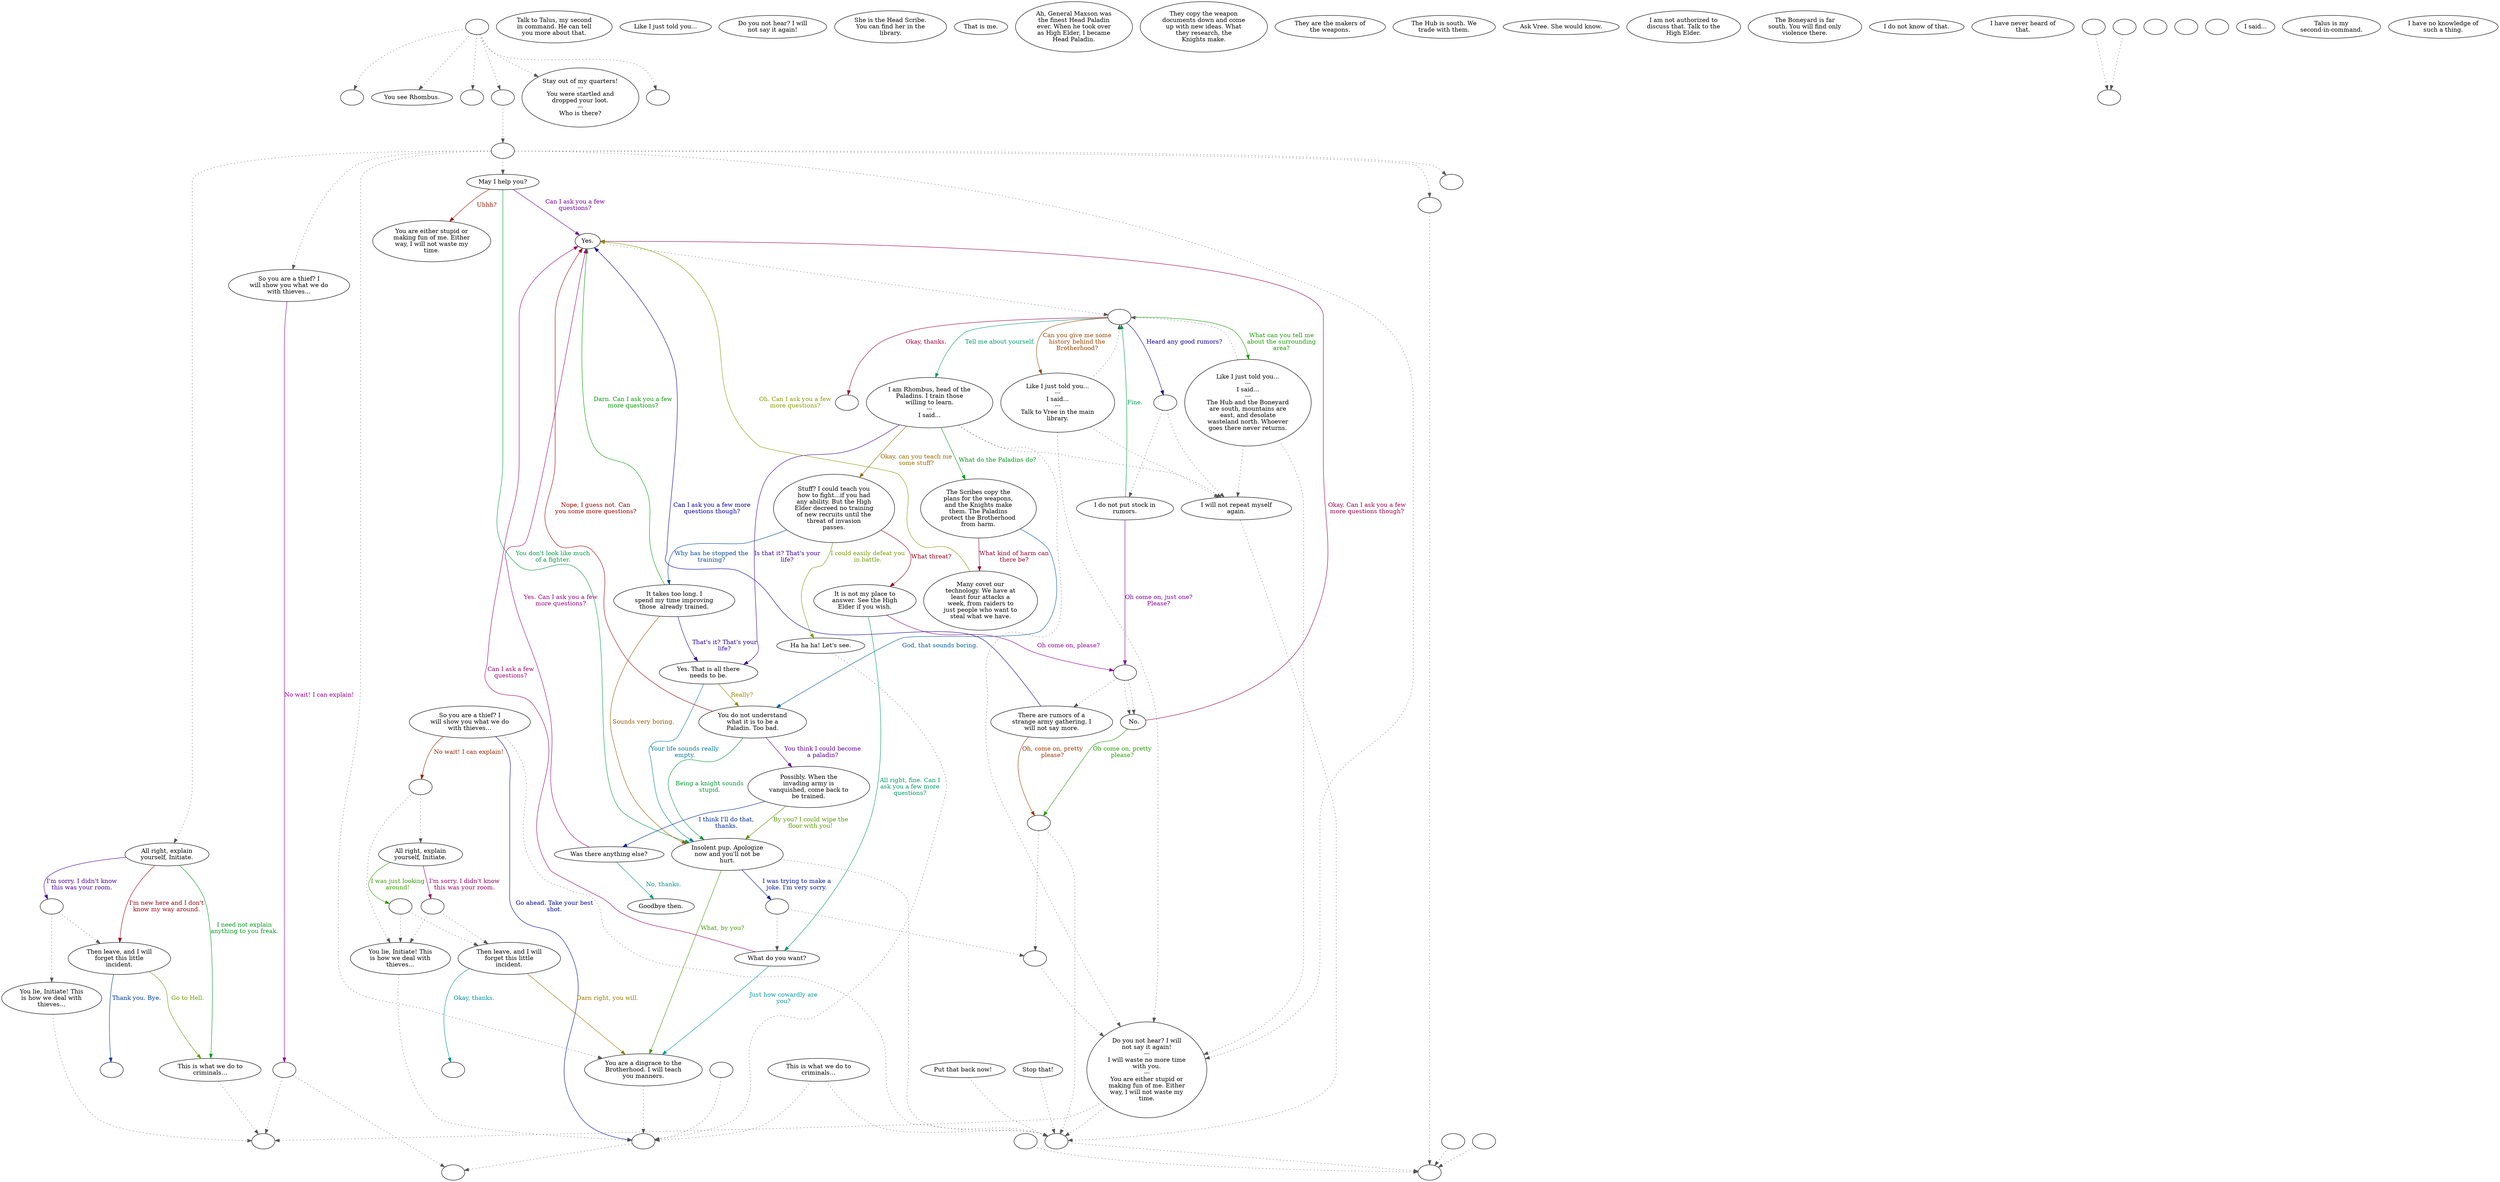 digraph RHOMBUS {
  "start" [style=filled       fillcolor="#FFFFFF"       color="#000000"]
  "start" -> "timeforwhat" [style=dotted color="#555555"]
  "start" -> "look_at_p_proc" [style=dotted color="#555555"]
  "start" -> "pickup_p_proc" [style=dotted color="#555555"]
  "start" -> "talk_p_proc" [style=dotted color="#555555"]
  "start" -> "critter_p_proc" [style=dotted color="#555555"]
  "start" -> "destroy_p_proc" [style=dotted color="#555555"]
  "start" [label=""]
  "do_dialogue" [style=filled       fillcolor="#FFFFFF"       color="#000000"]
  "do_dialogue" -> "get_reaction" [style=dotted color="#555555"]
  "do_dialogue" -> "rhombus51" [style=dotted color="#555555"]
  "do_dialogue" -> "rhombus55" [style=dotted color="#555555"]
  "do_dialogue" -> "anger" [style=dotted color="#555555"]
  "do_dialogue" -> "rhombus05" [style=dotted color="#555555"]
  "do_dialogue" -> "rhombus01" [style=dotted color="#555555"]
  "do_dialogue" -> "Remove_Player" [style=dotted color="#555555"]
  "do_dialogue" [label=""]
  "rhombus01" [style=filled       fillcolor="#FFFFFF"       color="#000000"]
  "rhombus01" [label="May I help you?"]
  "rhombus01" -> "rhombus02" [label="Can I ask you a few\nquestions?" color="#710099" fontcolor="#710099"]
  "rhombus01" -> "rhombus03" [label="You don't look like much\nof a fighter." color="#009944" fontcolor="#009944"]
  "rhombus01" -> "rhombus32" [label="Uhhh?" color="#991800" fontcolor="#991800"]
  "rhombus02" [style=filled       fillcolor="#FFFFFF"       color="#000000"]
  "rhombus02" -> "rhombus00" [style=dotted color="#555555"]
  "rhombus02" [label="Yes."]
  "rhombus03" [style=filled       fillcolor="#FFFFFF"       color="#000000"]
  "rhombus03" -> "DownReact" [style=dotted color="#555555"]
  "rhombus03" [label="Insolent pup. Apologize\nnow and you'll not be\nhurt."]
  "rhombus03" -> "rhombus03_01" [label="I was trying to make a\njoke. I'm very sorry." color="#001599" fontcolor="#001599"]
  "rhombus03" -> "rhombus05" [label="What, by you?" color="#429900" fontcolor="#429900"]
  "rhombus03_01" [style=filled       fillcolor="#FFFFFF"       color="#000000"]
  "rhombus03_01" -> "rhombus04" [style=dotted color="#555555"]
  "rhombus03_01" -> "rhombus06" [style=dotted color="#555555"]
  "rhombus03_01" [label=""]
  "rhombus04" [style=filled       fillcolor="#FFFFFF"       color="#000000"]
  "rhombus04" [label="What do you want?"]
  "rhombus04" -> "rhombus02" [label="Can I ask a few\nquestions?" color="#99006E" fontcolor="#99006E"]
  "rhombus04" -> "rhombus05" [label="Just how cowardly are\nyou?" color="#009997" fontcolor="#009997"]
  "rhombus05" [style=filled       fillcolor="#FFFFFF"       color="#000000"]
  "rhombus05" -> "rhombusx1" [style=dotted color="#555555"]
  "rhombus05" [label="You are a disgrace to the\nBrotherhood. I will teach\nyou manners."]
  "rhombus06" [style=filled       fillcolor="#FFFFFF"       color="#000000"]
  "rhombus06" -> "anger" [style=dotted color="#555555"]
  "rhombus06" [label=""]
  "rhombus06a" [style=filled       fillcolor="#FFFFFF"       color="#000000"]
  "rhombus06a" -> "DownReact" [style=dotted color="#555555"]
  "rhombus06a" -> "rhombus06" [style=dotted color="#555555"]
  "rhombus06a" [label=""]
  "rhombus07" [style=filled       fillcolor="#FFFFFF"       color="#000000"]
  "rhombus07" -> "anger" [style=dotted color="#555555"]
  "rhombus07" -> "annoyed" [style=dotted color="#555555"]
  "rhombus07" [label="I am Rhombus, head of the\nPaladins. I train those\nwilling to learn.\n---\nI said..."]
  "rhombus07" -> "rhombus08" [label="Okay, can you teach me\nsome stuff?" color="#996A00" fontcolor="#996A00"]
  "rhombus07" -> "rhombus12" [label="Is that it? That's your\nlife?" color="#3E0099" fontcolor="#3E0099"]
  "rhombus07" -> "rhombus19" [label="What do the Paladins do?" color="#009911" fontcolor="#009911"]
  "rhombus08" [style=filled       fillcolor="#FFFFFF"       color="#000000"]
  "rhombus08" [label="Stuff? I could teach you\nhow to fight...if you had\nany ability. But the High\nElder decreed no training\nof new recruits until the\nthreat of invasion\npasses."]
  "rhombus08" -> "rhombus09" [label="What threat?" color="#99001C" fontcolor="#99001C"]
  "rhombus08" -> "rhombus17" [label="Why has he stopped the\ntraining?" color="#004899" fontcolor="#004899"]
  "rhombus08" -> "rhombus18" [label="I could easily defeat you\nin battle." color="#759900" fontcolor="#759900"]
  "rhombus09" [style=filled       fillcolor="#FFFFFF"       color="#000000"]
  "rhombus09" [label="It is not my place to\nanswer. See the High\nElder if you wish."]
  "rhombus09" -> "rhombus09_1" [label="Oh come on, please?" color="#900099" fontcolor="#900099"]
  "rhombus09" -> "rhombus04" [label="All right, fine. Can I\nask you a few more\nquestions?" color="#009964" fontcolor="#009964"]
  "rhombus09_1" [style=filled       fillcolor="#FFFFFF"       color="#000000"]
  "rhombus09_1" -> "rhombus11" [style=dotted color="#555555"]
  "rhombus09_1" -> "rhombus10" [style=dotted color="#555555"]
  "rhombus09_1" -> "rhombus11" [style=dotted color="#555555"]
  "rhombus09_1" [label=""]
  "rhombus10" [style=filled       fillcolor="#FFFFFF"       color="#000000"]
  "rhombus10" [label="There are rumors of a\nstrange army gathering. I\nwill not say more."]
  "rhombus10" -> "rhombus06a" [label="Oh, come on, pretty\nplease?" color="#993700" fontcolor="#993700"]
  "rhombus10" -> "rhombus02" [label="Can I ask you a few more\nquestions though?" color="#0B0099" fontcolor="#0B0099"]
  "rhombus11" [style=filled       fillcolor="#FFFFFF"       color="#000000"]
  "rhombus11" [label=" No."]
  "rhombus11" -> "rhombus06a" [label="Oh come on, pretty\nplease?" color="#229900" fontcolor="#229900"]
  "rhombus11" -> "rhombus02" [label="Okay. Can I ask you a few\nmore questions though?" color="#99004F" fontcolor="#99004F"]
  "rhombus12" [style=filled       fillcolor="#FFFFFF"       color="#000000"]
  "rhombus12" [label="Yes. That is all there\nneeds to be."]
  "rhombus12" -> "rhombus03" [label="Your life sounds really\nempty." color="#007B99" fontcolor="#007B99"]
  "rhombus12" -> "rhombus13" [label="Really?" color="#998A00" fontcolor="#998A00"]
  "rhombus13" [style=filled       fillcolor="#FFFFFF"       color="#000000"]
  "rhombus13" [label="You do not understand\nwhat it is to be a\nPaladin. Too bad."]
  "rhombus13" -> "rhombus14" [label="You think I could become\na paladin?" color="#5D0099" fontcolor="#5D0099"]
  "rhombus13" -> "rhombus03" [label="Being a knight sounds\nstupid." color="#009931" fontcolor="#009931"]
  "rhombus13" -> "rhombus02" [label="Nope, I guess not. Can\nyou some more questions?" color="#990400" fontcolor="#990400"]
  "rhombus14" [style=filled       fillcolor="#FFFFFF"       color="#000000"]
  "rhombus14" [label="Possibly. When the\ninvading army is\nvanquished, come back to\nbe trained."]
  "rhombus14" -> "rhombus15" [label="I think I'll do that,\nthanks." color="#002999" fontcolor="#002999"]
  "rhombus14" -> "rhombus03" [label="By you? I could wipe the\nfloor with you!" color="#559900" fontcolor="#559900"]
  "rhombus15" [style=filled       fillcolor="#FFFFFF"       color="#000000"]
  "rhombus15" [label="Was there anything else?"]
  "rhombus15" -> "rhombus02" [label="Yes. Can I ask you a few\nmore questions?" color="#990082" fontcolor="#990082"]
  "rhombus15" -> "rhombus16" [label="No, thanks." color="#009983" fontcolor="#009983"]
  "rhombus16" [style=filled       fillcolor="#FFFFFF"       color="#000000"]
  "rhombus16" [label="Goodbye then."]
  "rhombus17" [style=filled       fillcolor="#FFFFFF"       color="#000000"]
  "rhombus17" [label="It takes too long. I\nspend my time improving\nthose  already trained."]
  "rhombus17" -> "rhombus03" [label="Sounds very boring." color="#995700" fontcolor="#995700"]
  "rhombus17" -> "rhombus12" [label="That's it? That's your\nlife?" color="#2A0099" fontcolor="#2A0099"]
  "rhombus17" -> "rhombus02" [label="Darn. Can I ask you a few\nmore questions?" color="#039900" fontcolor="#039900"]
  "rhombus18" [style=filled       fillcolor="#FFFFFF"       color="#000000"]
  "rhombus18" -> "rhombusx1" [style=dotted color="#555555"]
  "rhombus18" [label="Ha ha ha! Let's see."]
  "rhombus19" [style=filled       fillcolor="#FFFFFF"       color="#000000"]
  "rhombus19" [label="The Scribes copy the\nplans for the weapons,\nand the Knights make\nthem. The Paladins\nprotect the Brotherhood\nfrom harm."]
  "rhombus19" -> "rhombus20" [label="What kind of harm can\nthere be?" color="#99002F" fontcolor="#99002F"]
  "rhombus19" -> "rhombus13" [label="God, that sounds boring." color="#005C99" fontcolor="#005C99"]
  "rhombus20" [style=filled       fillcolor="#FFFFFF"       color="#000000"]
  "rhombus20" [label="Many covet our\ntechnology. We have at\nleast four attacks a\nweek, from raiders to\njust people who want to\nsteal what we have."]
  "rhombus20" -> "rhombus02" [label="Oh. Can I ask you a few\nmore questions?" color="#889900" fontcolor="#889900"]
  "rhombus21" [style=filled       fillcolor="#FFFFFF"       color="#000000"]
  "rhombus21" -> "anger" [style=dotted color="#555555"]
  "rhombus21" -> "annoyed" [style=dotted color="#555555"]
  "rhombus21" -> "rhombus00" [style=dotted color="#555555"]
  "rhombus21" [label="Like I just told you...\n---\nI said...\n---\nTalk to Vree in the main\nlibrary."]
  "rhombus22" [style=filled       fillcolor="#FFFFFF"       color="#000000"]
  "rhombus22" -> "rhombus22a" [style=dotted color="#555555"]
  "rhombus22" -> "annoyed" [style=dotted color="#555555"]
  "rhombus22" [label=""]
  "rhombus22a" [style=filled       fillcolor="#FFFFFF"       color="#000000"]
  "rhombus22a" [label="I do not put stock in\nrumors."]
  "rhombus22a" -> "rhombus09_1" [label="Oh come on, just one?\nPlease?" color="#7D0099" fontcolor="#7D0099"]
  "rhombus22a" -> "rhombus00" [label="Fine." color="#009950" fontcolor="#009950"]
  "rhombus23" [style=filled       fillcolor="#FFFFFF"       color="#000000"]
  "rhombus23" -> "anger" [style=dotted color="#555555"]
  "rhombus23" -> "annoyed" [style=dotted color="#555555"]
  "rhombus23" -> "rhombus00" [style=dotted color="#555555"]
  "rhombus23" [label="Like I just told you...\n---\nI said...\n---\nThe Hub and the Boneyard\nare south, mountains are\neast, and desolate\nwasteland north. Whoever\ngoes there never returns."]
  "rhombus24" [style=filled       fillcolor="#FFFFFF"       color="#000000"]
  "rhombus24" -> "DownReact" [style=dotted color="#555555"]
  "rhombus24" [label="Put that back now!"]
  "rhombus25" [style=filled       fillcolor="#FFFFFF"       color="#000000"]
  "rhombus25" -> "DownReact" [style=dotted color="#555555"]
  "rhombus25" -> "rhombusx1" [style=dotted color="#555555"]
  "rhombus25" [label="This is what we do to\ncriminals..."]
  "rhombus26" [style=filled       fillcolor="#FFFFFF"       color="#000000"]
  "rhombus26" -> "DownReact" [style=dotted color="#555555"]
  "rhombus26" [label="Stop that!"]
  "rhombus27" [style=filled       fillcolor="#FFFFFF"       color="#000000"]
  "rhombus27" -> "DownReact" [style=dotted color="#555555"]
  "rhombus27" [label="So you are a thief? I\nwill show you what we do\nwith thieves..."]
  "rhombus27" -> "rhombus27_1" [label="No wait! I can explain!" color="#992400" fontcolor="#992400"]
  "rhombus27" -> "rhombusx1" [label="Go ahead. Take your best\nshot." color="#000999" fontcolor="#000999"]
  "rhombus27_1" [style=filled       fillcolor="#FFFFFF"       color="#000000"]
  "rhombus27_1" -> "rhombus28" [style=dotted color="#555555"]
  "rhombus27_1" -> "rhombus30" [style=dotted color="#555555"]
  "rhombus27_1" [label=""]
  "rhombus28" [style=filled       fillcolor="#FFFFFF"       color="#000000"]
  "rhombus28" [label="All right, explain\nyourself, Initiate."]
  "rhombus28" -> "rhombus28_1" [label="I was just looking\naround!" color="#369900" fontcolor="#369900"]
  "rhombus28" -> "rhombus28_2" [label="I'm sorry. I didn't know\nthis was your room." color="#990062" fontcolor="#990062"]
  "rhombus28_1" [style=filled       fillcolor="#FFFFFF"       color="#000000"]
  "rhombus28_1" -> "rhombus29" [style=dotted color="#555555"]
  "rhombus28_1" -> "rhombus30" [style=dotted color="#555555"]
  "rhombus28_1" [label=""]
  "rhombus28_2" [style=filled       fillcolor="#FFFFFF"       color="#000000"]
  "rhombus28_2" -> "rhombus29" [style=dotted color="#555555"]
  "rhombus28_2" -> "rhombus30" [style=dotted color="#555555"]
  "rhombus28_2" [label=""]
  "rhombus29" [style=filled       fillcolor="#FFFFFF"       color="#000000"]
  "rhombus29" [label="Then leave, and I will\nforget this little\nincident."]
  "rhombus29" -> "rhombusx2" [label="Okay, thanks." color="#008F99" fontcolor="#008F99"]
  "rhombus29" -> "rhombus05" [label="Darn right, you will." color="#997600" fontcolor="#997600"]
  "rhombus30" [style=filled       fillcolor="#FFFFFF"       color="#000000"]
  "rhombus30" -> "rhombusx1" [style=dotted color="#555555"]
  "rhombus30" [label="You lie, Initiate! This\nis how we deal with\nthieves..."]
  "rhombus31" [style=filled       fillcolor="#FFFFFF"       color="#000000"]
  "rhombus31" -> "rhombusx1" [style=dotted color="#555555"]
  "rhombus31" [label=""]
  "rhombus32" [style=filled       fillcolor="#FFFFFF"       color="#000000"]
  "rhombus32" [label="You are either stupid or\nmaking fun of me. Either\nway, I will not waste my\ntime."]
  "rhombus33" [style=filled       fillcolor="#FFFFFF"       color="#000000"]
  "rhombus33" [label="Talk to Talus, my second\nin command. He can tell\nyou more about that."]
  "rhombus35" [style=filled       fillcolor="#FFFFFF"       color="#000000"]
  "rhombus35" [label="Like I just told you..."]
  "rhombus37" [style=filled       fillcolor="#FFFFFF"       color="#000000"]
  "rhombus37" [label="Do you not hear? I will\nnot say it again!"]
  "rhombus38" [style=filled       fillcolor="#FFFFFF"       color="#000000"]
  "rhombus38" [label="She is the Head Scribe.\nYou can find her in the\nlibrary."]
  "rhombus39" [style=filled       fillcolor="#FFFFFF"       color="#000000"]
  "rhombus39" [label="That is me."]
  "rhombus40" [style=filled       fillcolor="#FFFFFF"       color="#000000"]
  "rhombus40" [label="Ah, General Maxson was\nthe finest Head Paladin\never. When he took over\nas High Elder, I became\nHead Paladin."]
  "rhombus41" [style=filled       fillcolor="#FFFFFF"       color="#000000"]
  "rhombus41" [label="They copy the weapon\ndocuments down and come\nup with new ideas. What\nthey research, the\nKnights make."]
  "rhombus42" [style=filled       fillcolor="#FFFFFF"       color="#000000"]
  "rhombus42" [label="They are the makers of\nthe weapons."]
  "rhombus43" [style=filled       fillcolor="#FFFFFF"       color="#000000"]
  "rhombus43" [label="The Hub is south. We\ntrade with them."]
  "rhombus44" [style=filled       fillcolor="#FFFFFF"       color="#000000"]
  "rhombus44" [label="Ask Vree. She would know."]
  "rhombus45" [style=filled       fillcolor="#FFFFFF"       color="#000000"]
  "rhombus45" [label="I am not authorized to\ndiscuss that. Talk to the\nHigh Elder."]
  "rhombus46" [style=filled       fillcolor="#FFFFFF"       color="#000000"]
  "rhombus46" [label="The Boneyard is far\nsouth. You will find only\nviolence there."]
  "rhombus47" [style=filled       fillcolor="#FFFFFF"       color="#000000"]
  "rhombus47" [label="I do not know of that."]
  "rhombus48" [style=filled       fillcolor="#FFFFFF"       color="#000000"]
  "rhombus48" [label="I have never heard of\nthat."]
  "rhombus51" [style=filled       fillcolor="#FFFFFF"       color="#000000"]
  "rhombus51" [label="All right, explain\nyourself, Initiate."]
  "rhombus51" -> "rhombus51a" [label="I'm sorry. I didn't know\nthis was your room." color="#4A0099" fontcolor="#4A0099"]
  "rhombus51" -> "rhombus54" [label="I need not explain\nanything to you freak." color="#00991D" fontcolor="#00991D"]
  "rhombus51" -> "rhombus52" [label="I'm new here and I don't\nknow my way around." color="#990010" fontcolor="#990010"]
  "rhombus51a" [style=filled       fillcolor="#FFFFFF"       color="#000000"]
  "rhombus51a" -> "rhombus52" [style=dotted color="#555555"]
  "rhombus51a" -> "rhombus53" [style=dotted color="#555555"]
  "rhombus51a" [label=""]
  "rhombus52" [style=filled       fillcolor="#FFFFFF"       color="#000000"]
  "rhombus52" [label="Then leave, and I will\nforget this little\nincident."]
  "rhombus52" -> "rhombusok" [label="Thank you. Bye." color="#003C99" fontcolor="#003C99"]
  "rhombus52" -> "rhombus54" [label="Go to Hell." color="#699900" fontcolor="#699900"]
  "rhombus53" [style=filled       fillcolor="#FFFFFF"       color="#000000"]
  "rhombus53" -> "kickout" [style=dotted color="#555555"]
  "rhombus53" [label="You lie, Initiate! This\nis how we deal with\nthieves..."]
  "rhombus54" [style=filled       fillcolor="#FFFFFF"       color="#000000"]
  "rhombus54" -> "kickout" [style=dotted color="#555555"]
  "rhombus54" [label="This is what we do to\ncriminals..."]
  "rhombus55" [style=filled       fillcolor="#FFFFFF"       color="#000000"]
  "rhombus55" [label="So you are a thief? I\nwill show you what we do\nwith thieves..."]
  "rhombus55" -> "rhombus56" [label="No wait! I can explain!" color="#990095" fontcolor="#990095"]
  "rhombus56" [style=filled       fillcolor="#FFFFFF"       color="#000000"]
  "rhombus56" -> "combat" [style=dotted color="#555555"]
  "rhombus56" -> "kickout" [style=dotted color="#555555"]
  "rhombus56" [label=""]
  "rhombusx" [style=filled       fillcolor="#FFFFFF"       color="#000000"]
  "rhombusx" [label=""]
  "rhombusx1" [style=filled       fillcolor="#FFFFFF"       color="#000000"]
  "rhombusx1" -> "combat" [style=dotted color="#555555"]
  "rhombusx1" [label=""]
  "rhombusx2" [style=filled       fillcolor="#FFFFFF"       color="#000000"]
  "rhombusx2" [label=""]
  "rhombusok" [style=filled       fillcolor="#FFFFFF"       color="#000000"]
  "rhombusok" [label=""]
  "anger" [style=filled       fillcolor="#FFFFFF"       color="#000000"]
  "anger" -> "DownReact" [style=dotted color="#555555"]
  "anger" -> "kickout" [style=dotted color="#555555"]
  "anger" [label="Do you not hear? I will\nnot say it again!\n---\nI will waste no more time\nwith you.\n---\nYou are either stupid or\nmaking fun of me. Either\nway, I will not waste my\ntime."]
  "annoyed" [style=filled       fillcolor="#FFFFFF"       color="#000000"]
  "annoyed" -> "DownReact" [style=dotted color="#555555"]
  "annoyed" [label="I will not repeat myself\nagain."]
  "combat" [style=filled       fillcolor="#FFFFFF"       color="#000000"]
  "combat" [label=""]
  "critter_p_proc" [style=filled       fillcolor="#FFFFFF"       color="#000000"]
  "critter_p_proc" [label="Stay out of my quarters!\n---\nYou were startled and\ndropped your loot.\n---\nWho is there?"]
  "pickup_p_proc" [style=filled       fillcolor="#FFFFFF"       color="#000000"]
  "pickup_p_proc" [label=""]
  "talk_p_proc" [style=filled       fillcolor="#FFFFFF"       color="#000000"]
  "talk_p_proc" -> "do_dialogue" [style=dotted color="#555555"]
  "talk_p_proc" [label=""]
  "destroy_p_proc" [style=filled       fillcolor="#FFFFFF"       color="#000000"]
  "destroy_p_proc" [label=""]
  "look_at_p_proc" [style=filled       fillcolor="#FFFFFF"       color="#000000"]
  "look_at_p_proc" [label="You see Rhombus."]
  "timeforwhat" [style=filled       fillcolor="#FFFFFF"       color="#000000"]
  "timeforwhat" [label=""]
  "kickout" [style=filled       fillcolor="#FFFFFF"       color="#000000"]
  "kickout" [label=""]
  "Remove_Player" [style=filled       fillcolor="#FFFFFF"       color="#000000"]
  "Remove_Player" [label=""]
  "get_reaction" [style=filled       fillcolor="#FFFFFF"       color="#000000"]
  "get_reaction" -> "ReactToLevel" [style=dotted color="#555555"]
  "get_reaction" [label=""]
  "ReactToLevel" [style=filled       fillcolor="#FFFFFF"       color="#000000"]
  "ReactToLevel" [label=""]
  "LevelToReact" [style=filled       fillcolor="#FFFFFF"       color="#000000"]
  "LevelToReact" [label=""]
  "UpReact" [style=filled       fillcolor="#FFFFFF"       color="#000000"]
  "UpReact" -> "ReactToLevel" [style=dotted color="#555555"]
  "UpReact" [label=""]
  "DownReact" [style=filled       fillcolor="#FFFFFF"       color="#000000"]
  "DownReact" -> "ReactToLevel" [style=dotted color="#555555"]
  "DownReact" [label=""]
  "BottomReact" [style=filled       fillcolor="#FFFFFF"       color="#000000"]
  "BottomReact" [label=""]
  "TopReact" [style=filled       fillcolor="#FFFFFF"       color="#000000"]
  "TopReact" [label=""]
  "BigUpReact" [style=filled       fillcolor="#FFFFFF"       color="#000000"]
  "BigUpReact" -> "ReactToLevel" [style=dotted color="#555555"]
  "BigUpReact" [label=""]
  "BigDownReact" [style=filled       fillcolor="#FFFFFF"       color="#000000"]
  "BigDownReact" -> "ReactToLevel" [style=dotted color="#555555"]
  "BigDownReact" [label=""]
  "UpReactLevel" [style=filled       fillcolor="#FFFFFF"       color="#000000"]
  "UpReactLevel" -> "LevelToReact" [style=dotted color="#555555"]
  "UpReactLevel" [label=""]
  "DownReactLevel" [style=filled       fillcolor="#FFFFFF"       color="#000000"]
  "DownReactLevel" -> "LevelToReact" [style=dotted color="#555555"]
  "DownReactLevel" [label=""]
  "Goodbyes" [style=filled       fillcolor="#FFFFFF"       color="#000000"]
  "Goodbyes" [label=""]
  "rhombus00" [style=filled       fillcolor="#FFFFFF"       color="#000000"]
  "rhombus00" [label=""]
  "rhombus00" -> "rhombus07" [label="Tell me about yourself." color="#009970" fontcolor="#009970"]
  "rhombus00" -> "rhombus21" [label="Can you give me some\nhistory behind the\nBrotherhood?" color="#994300" fontcolor="#994300"]
  "rhombus00" -> "rhombus22" [label="Heard any good rumors?" color="#170099" fontcolor="#170099"]
  "rhombus00" -> "rhombus23" [label="What can you tell me\nabout the surrounding\narea?" color="#169900" fontcolor="#169900"]
  "rhombus00" -> "rhombusx" [label="Okay, thanks." color="#990043" fontcolor="#990043"]
  "rhombus34" [style=filled       fillcolor="#FFFFFF"       color="#000000"]
  "rhombus34" [label="I said..."]
  "rhombus39_1" [style=filled       fillcolor="#FFFFFF"       color="#000000"]
  "rhombus39_1" [label="Talus is my\nsecond-in-command."]
  "rhombus49" [style=filled       fillcolor="#FFFFFF"       color="#000000"]
  "rhombus49" [label="I have no knowledge of\nsuch a thing."]
}